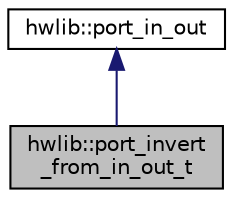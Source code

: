 digraph "hwlib::port_invert_from_in_out_t"
{
  edge [fontname="Helvetica",fontsize="10",labelfontname="Helvetica",labelfontsize="10"];
  node [fontname="Helvetica",fontsize="10",shape=record];
  Node0 [label="hwlib::port_invert\l_from_in_out_t",height=0.2,width=0.4,color="black", fillcolor="grey75", style="filled", fontcolor="black"];
  Node1 -> Node0 [dir="back",color="midnightblue",fontsize="10",style="solid",fontname="Helvetica"];
  Node1 [label="hwlib::port_in_out",height=0.2,width=0.4,color="black", fillcolor="white", style="filled",URL="$classhwlib_1_1port__in__out.html"];
}
